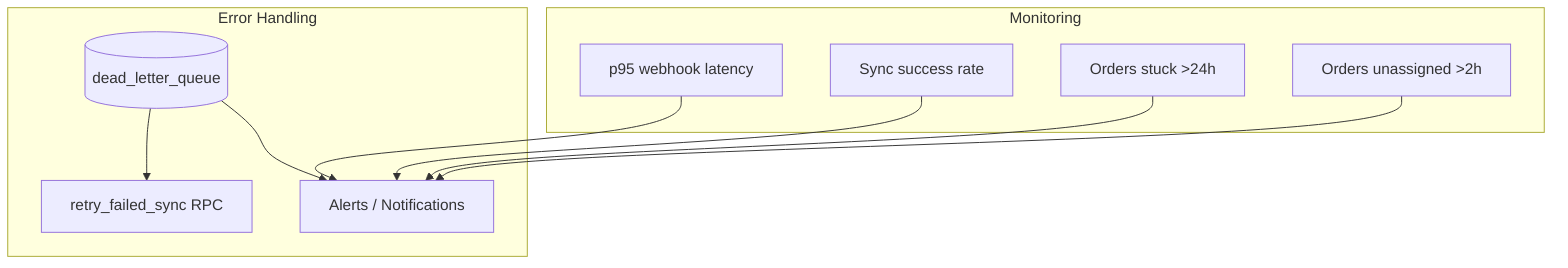flowchart TB
  subgraph Errors["Error Handling"]
    DLQ[(dead_letter_queue)]
    RETRY[retry_failed_sync RPC]
    ALERT[Alerts / Notifications]
  end
  subgraph Mon["Monitoring"]
    H95[p95 webhook latency]
    SYNCOK[Sync success rate]
    STUCK[Orders stuck >24h]
    UNASSIGNED[Orders unassigned >2h]
  end
  DLQ --> RETRY
  DLQ --> ALERT
  H95 --> ALERT
  SYNCOK --> ALERT
  STUCK --> ALERT
  UNASSIGNED --> ALERT